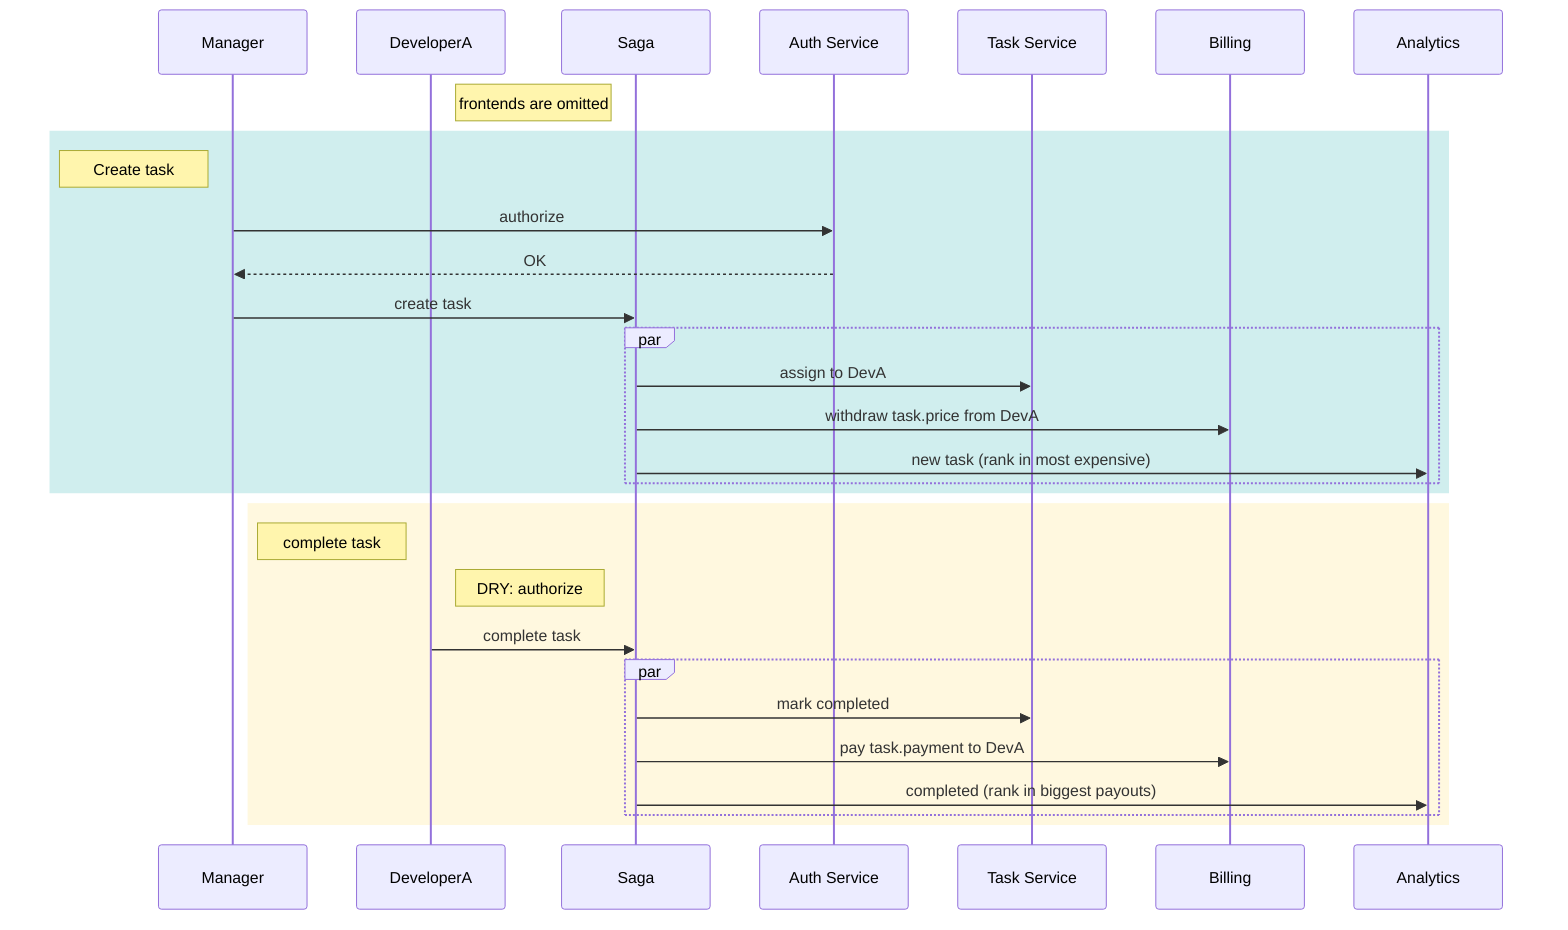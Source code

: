 sequenceDiagram
    participant M as Manager
    %% participant Admin
    participant DA as DeveloperA
    %% participant DeveloperB
    participant SG as Saga
    participant AS as Auth Service
    participant TT as Task Service
    participant BL as Billing
    participant ANS as Analytics

    note left of SG: frontends are omitted

    rect rgba(100, 200, 200, 0.3)
        note left of M: Create task
        M ->> AS: authorize
        AS -->> M: OK
        M ->> SG: create task
        par
        SG ->> TT: assign to DevA
        SG ->> BL: withdraw task.price from DevA
        SG ->> ANS: new task (rank in most expensive)
        end
        %% note right of Fluence: Keys can be EC, RSA, etc
    end

    rect rgba(255, 230, 150, 0.3)
        note left of DA: complete task
        note right of DA: DRY: authorize
        DA ->> SG: complete task
        par
            SG ->> TT: mark completed
            SG ->> BL: pay task.payment to DevA
            SG ->> ANS: completed (rank in biggest payouts)
        end
    end

    %% Manager -->|Open| TT(Task Tracker)
    %% TT -->|Authorize| AS(Auth Service)
    %% Manager -->|Create task| TT
